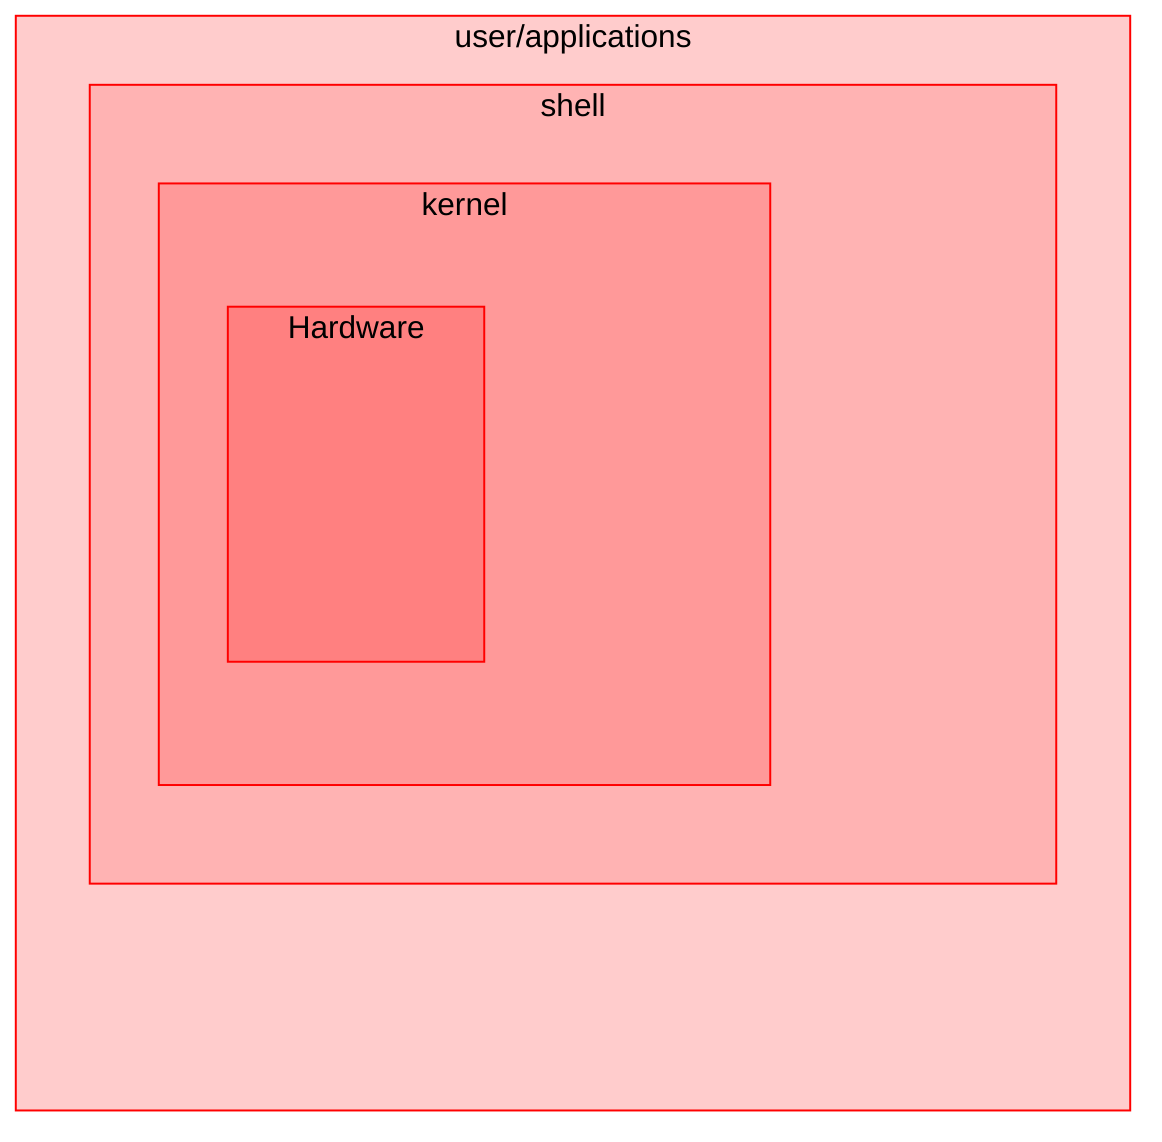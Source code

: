 graph TD
    subgraph User_Applications["user/applications"]
        subgraph Shell["shell"]
            subgraph Kernel["kernel"]
                subgraph Hardware["Hardware"]
                    H[" "]
                end
                K[" "]
            end
            S[" "]
        end
        U[" "]
    end
    
    style User_Applications fill:#ffcccc,stroke:#ff0000,color:#000000
    style Shell fill:#ffb3b3,stroke:#ff0000,color:#000000
    style Kernel fill:#ff9999,stroke:#ff0000,color:#000000
    style Hardware fill:#ff8080,stroke:#ff0000,color:#000000
    
    style U fill:none,stroke:none
    style S fill:none,stroke:none
    style K fill:none,stroke:none
    style H fill:none,stroke:none
